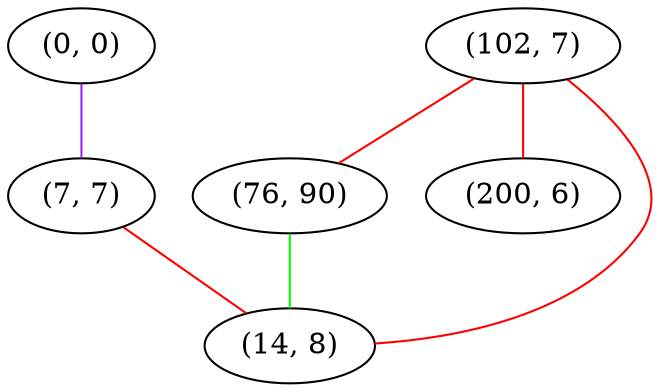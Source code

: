 graph "" {
"(0, 0)";
"(102, 7)";
"(76, 90)";
"(7, 7)";
"(200, 6)";
"(14, 8)";
"(0, 0)" -- "(7, 7)"  [color=purple, key=0, weight=4];
"(102, 7)" -- "(76, 90)"  [color=red, key=0, weight=1];
"(102, 7)" -- "(14, 8)"  [color=red, key=0, weight=1];
"(102, 7)" -- "(200, 6)"  [color=red, key=0, weight=1];
"(76, 90)" -- "(14, 8)"  [color=green, key=0, weight=2];
"(7, 7)" -- "(14, 8)"  [color=red, key=0, weight=1];
}
